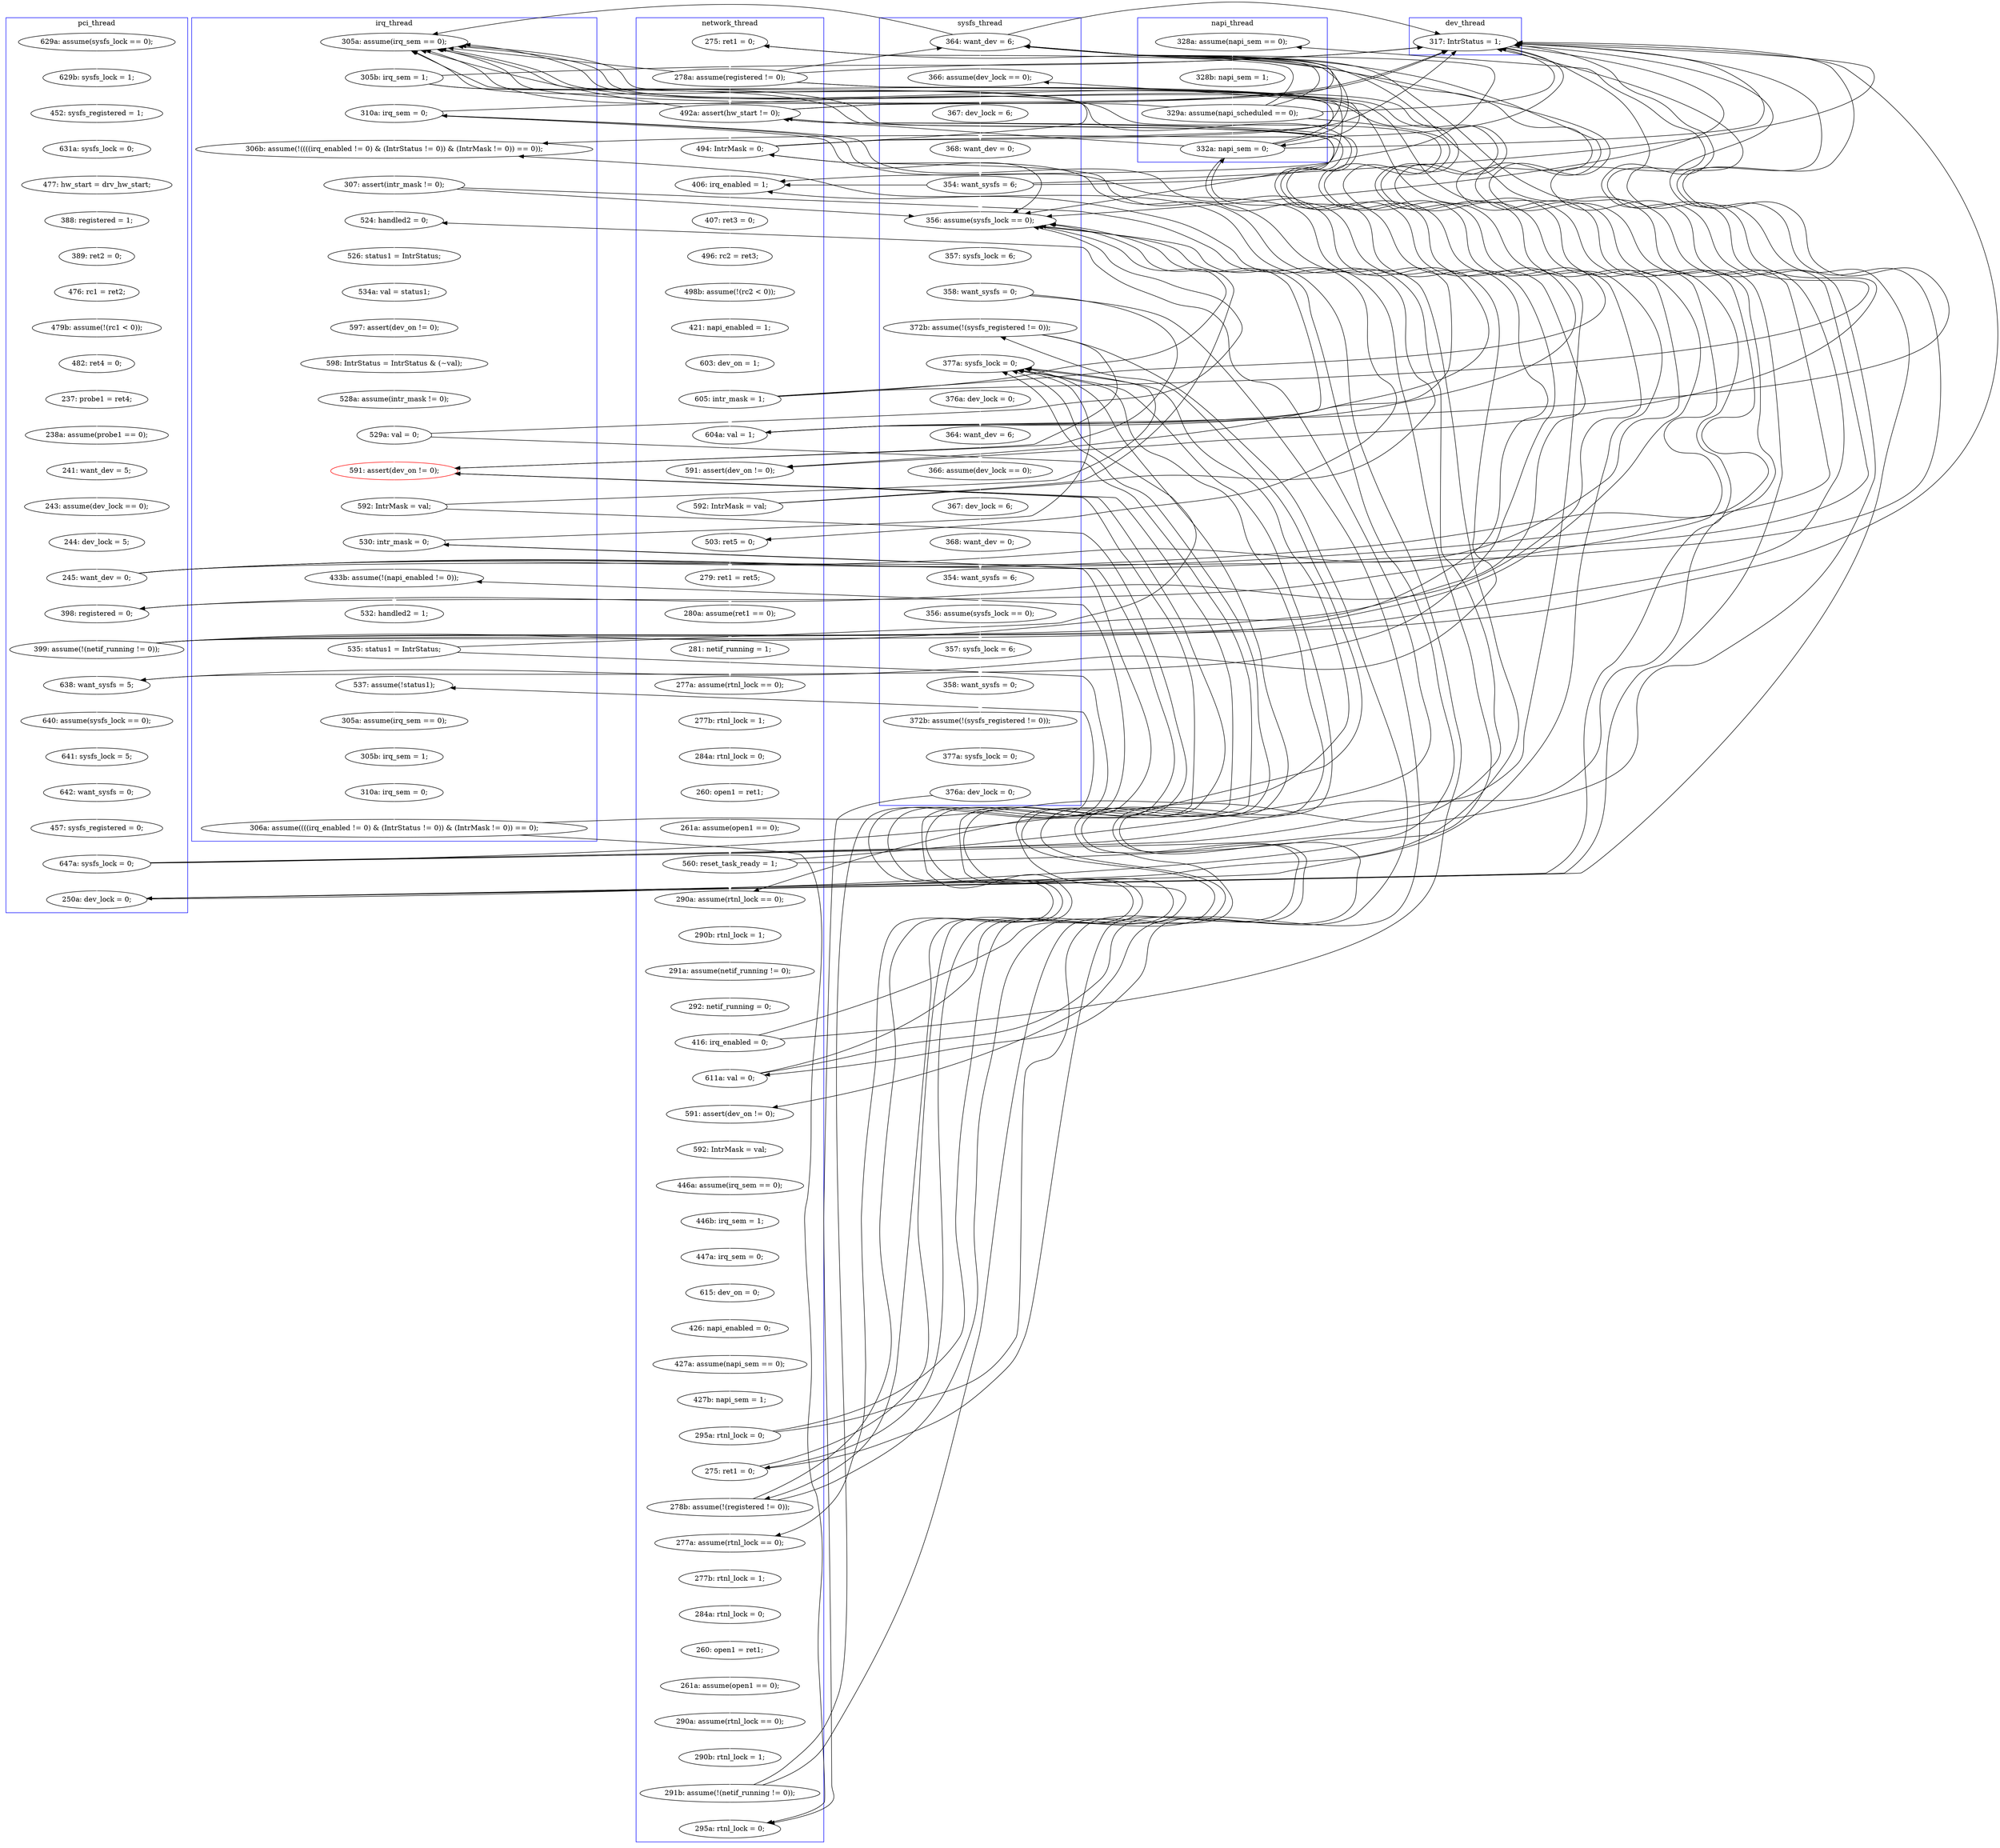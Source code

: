 digraph Counterexample {
	147 -> 170 [color = white, style = solid]
	126 -> 130 [color = white, style = solid]
	157 -> 158 [color = white, style = solid]
	181 -> 234 [color = white, style = solid]
	241 -> 281 [color = black, style = solid, constraint = false]
	102 -> 106 [color = black, style = solid, constraint = false]
	131 -> 132 [color = black, style = solid, constraint = false]
	71 -> 108 [color = black, style = solid, constraint = false]
	131 -> 141 [color = black, style = solid, constraint = false]
	71 -> 132 [color = black, style = solid, constraint = false]
	248 -> 251 [color = black, style = solid, constraint = false]
	141 -> 199 [color = black, style = solid, constraint = false]
	204 -> 234 [color = black, style = solid, constraint = false]
	71 -> 77 [color = black, style = solid, constraint = false]
	83 -> 90 [color = black, style = solid, constraint = false]
	248 -> 281 [color = black, style = solid, constraint = false]
	108 -> 109 [color = black, style = solid, constraint = false]
	154 -> 155 [color = white, style = solid]
	144 -> 146 [color = black, style = solid, constraint = false]
	240 -> 241 [color = black, style = solid, constraint = false]
	137 -> 143 [color = black, style = solid, constraint = false]
	133 -> 137 [color = white, style = solid]
	247 -> 248 [color = white, style = solid]
	265 -> 266 [color = white, style = solid]
	240 -> 281 [color = black, style = solid, constraint = false]
	95 -> 96 [color = white, style = solid]
	150 -> 153 [color = white, style = solid]
	112 -> 113 [color = white, style = solid]
	257 -> 265 [color = white, style = solid]
	68 -> 69 [color = white, style = solid]
	35 -> 40 [color = white, style = solid]
	204 -> 209 [color = white, style = solid]
	216 -> 217 [color = white, style = solid]
	252 -> 253 [color = white, style = solid]
	71 -> 74 [color = black, style = solid, constraint = false]
	54 -> 74 [color = black, style = solid, constraint = false]
	135 -> 137 [color = black, style = solid, constraint = false]
	146 -> 147 [color = white, style = solid]
	268 -> 269 [color = black, style = solid, constraint = false]
	33 -> 35 [color = white, style = solid]
	206 -> 234 [color = black, style = solid, constraint = false]
	80 -> 108 [color = black, style = solid, constraint = false]
	117 -> 132 [color = black, style = solid, constraint = false]
	284 -> 285 [color = white, style = solid]
	201 -> 234 [color = black, style = solid, constraint = false]
	113 -> 114 [color = white, style = solid]
	77 -> 80 [color = white, style = solid]
	177 -> 180 [color = white, style = solid]
	53 -> 54 [color = white, style = solid]
	274 -> 275 [color = white, style = solid]
	131 -> 135 [color = white, style = solid]
	31 -> 33 [color = white, style = solid]
	174 -> 176 [color = white, style = solid]
	83 -> 93 [color = black, style = solid, constraint = false]
	228 -> 281 [color = black, style = solid, constraint = false]
	109 -> 132 [color = black, style = solid, constraint = false]
	147 -> 199 [color = black, style = solid, constraint = false]
	54 -> 132 [color = black, style = solid, constraint = false]
	76 -> 83 [color = black, style = solid, constraint = false]
	135 -> 141 [color = black, style = solid, constraint = false]
	76 -> 108 [color = black, style = solid, constraint = false]
	291 -> 293 [color = white, style = solid]
	288 -> 289 [color = white, style = solid]
	225 -> 228 [color = white, style = solid]
	289 -> 290 [color = white, style = solid]
	241 -> 245 [color = black, style = solid, constraint = false]
	181 -> 199 [color = black, style = solid, constraint = false]
	168 -> 184 [color = white, style = solid]
	118 -> 119 [color = white, style = solid]
	240 -> 245 [color = white, style = solid]
	52 -> 53 [color = white, style = solid]
	201 -> 204 [color = black, style = solid, constraint = false]
	133 -> 141 [color = black, style = solid, constraint = false]
	209 -> 210 [color = white, style = solid]
	210 -> 215 [color = white, style = solid]
	42 -> 45 [color = white, style = solid]
	94 -> 95 [color = white, style = solid]
	269 -> 273 [color = white, style = solid]
	46 -> 47 [color = white, style = solid]
	286 -> 287 [color = white, style = solid]
	184 -> 185 [color = white, style = solid]
	158 -> 161 [color = white, style = solid]
	108 -> 118 [color = black, style = solid, constraint = false]
	108 -> 132 [color = black, style = solid, constraint = false]
	135 -> 199 [color = black, style = solid, constraint = false]
	51 -> 52 [color = white, style = solid]
	90 -> 132 [color = black, style = solid, constraint = false]
	71 -> 141 [color = black, style = solid, constraint = false]
	108 -> 112 [color = white, style = solid]
	135 -> 143 [color = white, style = solid]
	54 -> 77 [color = white, style = solid]
	54 -> 68 [color = black, style = solid, constraint = false]
	149 -> 150 [color = white, style = solid]
	224 -> 225 [color = white, style = solid]
	141 -> 143 [color = black, style = solid, constraint = false]
	170 -> 172 [color = white, style = solid]
	100 -> 102 [color = white, style = solid]
	80 -> 141 [color = black, style = solid, constraint = false]
	282 -> 284 [color = white, style = solid]
	90 -> 93 [color = black, style = solid, constraint = false]
	228 -> 238 [color = white, style = solid]
	168 -> 199 [color = black, style = solid, constraint = false]
	133 -> 199 [color = black, style = solid, constraint = false]
	117 -> 118 [color = black, style = solid, constraint = false]
	215 -> 216 [color = white, style = solid]
	71 -> 83 [color = white, style = solid]
	80 -> 90 [color = black, style = solid, constraint = false]
	47 -> 50 [color = white, style = solid]
	109 -> 141 [color = black, style = solid, constraint = false]
	185 -> 187 [color = white, style = solid]
	201 -> 206 [color = white, style = solid]
	266 -> 268 [color = white, style = solid]
	248 -> 269 [color = white, style = solid]
	238 -> 281 [color = black, style = solid, constraint = false]
	40 -> 41 [color = white, style = solid]
	114 -> 117 [color = white, style = solid]
	273 -> 274 [color = white, style = solid]
	28 -> 31 [color = white, style = solid]
	90 -> 106 [color = white, style = solid]
	235 -> 281 [color = black, style = solid, constraint = false]
	144 -> 199 [color = black, style = solid, constraint = false]
	117 -> 199 [color = white, style = solid]
	172 -> 174 [color = white, style = solid]
	180 -> 181 [color = white, style = solid]
	83 -> 141 [color = black, style = solid, constraint = false]
	76 -> 141 [color = black, style = solid, constraint = false]
	76 -> 77 [color = black, style = solid, constraint = false]
	137 -> 146 [color = white, style = solid]
	41 -> 42 [color = white, style = solid]
	193 -> 204 [color = white, style = solid]
	83 -> 108 [color = black, style = solid, constraint = false]
	80 -> 83 [color = black, style = solid, constraint = false]
	45 -> 46 [color = white, style = solid]
	106 -> 132 [color = black, style = solid, constraint = false]
	235 -> 240 [color = white, style = solid]
	54 -> 108 [color = black, style = solid, constraint = false]
	193 -> 234 [color = black, style = solid, constraint = false]
	200 -> 201 [color = white, style = solid]
	219 -> 223 [color = white, style = solid]
	50 -> 51 [color = white, style = solid]
	74 -> 76 [color = white, style = solid]
	181 -> 184 [color = black, style = solid, constraint = false]
	106 -> 109 [color = black, style = solid, constraint = false]
	80 -> 132 [color = black, style = solid, constraint = false]
	120 -> 123 [color = white, style = solid]
	102 -> 109 [color = white, style = solid]
	83 -> 132 [color = black, style = solid, constraint = false]
	228 -> 234 [color = black, style = solid, constraint = false]
	133 -> 135 [color = black, style = solid, constraint = false]
	106 -> 108 [color = black, style = solid, constraint = false]
	168 -> 170 [color = black, style = solid, constraint = false]
	245 -> 247 [color = white, style = solid]
	275 -> 277 [color = white, style = solid]
	76 -> 90 [color = white, style = solid]
	293 -> 294 [color = white, style = solid]
	295 -> 301 [color = black, style = solid, constraint = false]
	102 -> 141 [color = black, style = solid, constraint = false]
	123 -> 126 [color = white, style = solid]
	268 -> 301 [color = white, style = solid]
	90 -> 141 [color = black, style = solid, constraint = false]
	102 -> 108 [color = black, style = solid, constraint = false]
	93 -> 94 [color = white, style = solid]
	144 -> 149 [color = white, style = solid]
	130 -> 131 [color = white, style = solid]
	27 -> 28 [color = white, style = solid]
	254 -> 257 [color = white, style = solid]
	69 -> 71 [color = white, style = solid]
	143 -> 144 [color = white, style = solid]
	277 -> 281 [color = black, style = solid, constraint = false]
	153 -> 154 [color = white, style = solid]
	290 -> 291 [color = white, style = solid]
	206 -> 209 [color = black, style = solid, constraint = false]
	217 -> 219 [color = white, style = solid]
	193 -> 199 [color = black, style = solid, constraint = false]
	80 -> 93 [color = white, style = solid]
	109 -> 112 [color = black, style = solid, constraint = false]
	137 -> 141 [color = black, style = solid, constraint = false]
	156 -> 157 [color = white, style = solid]
	223 -> 224 [color = white, style = solid]
	147 -> 149 [color = black, style = solid, constraint = false]
	132 -> 133 [color = white, style = solid]
	199 -> 200 [color = white, style = solid]
	102 -> 132 [color = black, style = solid, constraint = false]
	206 -> 281 [color = white, style = solid]
	117 -> 141 [color = black, style = solid, constraint = false]
	253 -> 254 [color = white, style = solid]
	106 -> 141 [color = black, style = solid, constraint = false]
	161 -> 168 [color = white, style = solid]
	285 -> 286 [color = white, style = solid]
	176 -> 177 [color = white, style = solid]
	106 -> 118 [color = white, style = solid]
	137 -> 199 [color = black, style = solid, constraint = false]
	277 -> 301 [color = black, style = solid, constraint = false]
	109 -> 118 [color = black, style = solid, constraint = false]
	281 -> 282 [color = white, style = solid]
	54 -> 141 [color = black, style = solid, constraint = false]
	90 -> 108 [color = black, style = solid, constraint = false]
	188 -> 193 [color = white, style = solid]
	234 -> 235 [color = white, style = solid]
	187 -> 188 [color = white, style = solid]
	238 -> 241 [color = white, style = solid]
	131 -> 199 [color = black, style = solid, constraint = false]
	251 -> 252 [color = white, style = solid]
	119 -> 120 [color = white, style = solid]
	204 -> 206 [color = black, style = solid, constraint = false]
	76 -> 132 [color = black, style = solid, constraint = false]
	238 -> 240 [color = black, style = solid, constraint = false]
	235 -> 238 [color = black, style = solid, constraint = false]
	241 -> 251 [color = white, style = solid]
	294 -> 295 [color = white, style = solid]
	96 -> 100 [color = white, style = solid]
	268 -> 281 [color = black, style = solid, constraint = false]
	155 -> 156 [color = white, style = solid]
	141 -> 146 [color = black, style = solid, constraint = false]
	287 -> 288 [color = white, style = solid]
	108 -> 141 [color = black, style = solid, constraint = false]
	subgraph cluster4 {
		label = napi_thread
		color = blue
		69  [label = "328b: napi_sem = 1;"]
		71  [label = "329a: assume(napi_scheduled == 0);"]
		68  [label = "328a: assume(napi_sem == 0);"]
		83  [label = "332a: napi_sem = 0;"]
	}
	subgraph cluster7 {
		label = dev_thread
		color = blue
		141  [label = "317: IntrStatus = 1;"]
	}
	subgraph cluster1 {
		label = pci_thread
		color = blue
		96  [label = "642: want_sysfs = 0;"]
		41  [label = "389: ret2 = 0;"]
		100  [label = "457: sysfs_registered = 0;"]
		51  [label = "241: want_dev = 5;"]
		40  [label = "388: registered = 1;"]
		109  [label = "250a: dev_lock = 0;"]
		47  [label = "237: probe1 = ret4;"]
		93  [label = "638: want_sysfs = 5;"]
		52  [label = "243: assume(dev_lock == 0);"]
		27  [label = "629a: assume(sysfs_lock == 0);"]
		77  [label = "398: registered = 0;"]
		94  [label = "640: assume(sysfs_lock == 0);"]
		95  [label = "641: sysfs_lock = 5;"]
		33  [label = "631a: sysfs_lock = 0;"]
		80  [label = "399: assume(!(netif_running != 0));"]
		102  [label = "647a: sysfs_lock = 0;"]
		53  [label = "244: dev_lock = 5;"]
		31  [label = "452: sysfs_registered = 1;"]
		35  [label = "477: hw_start = drv_hw_start;"]
		42  [label = "476: rc1 = ret2;"]
		54  [label = "245: want_dev = 0;"]
		28  [label = "629b: sysfs_lock = 1;"]
		50  [label = "238a: assume(probe1 == 0);"]
		46  [label = "482: ret4 = 0;"]
		45  [label = "479b: assume(!(rc1 < 0));"]
	}
	subgraph cluster6 {
		label = sysfs_thread
		color = blue
		206  [label = "372b: assume(!(sysfs_registered != 0));"]
		294  [label = "377a: sysfs_lock = 0;"]
		295  [label = "376a: dev_lock = 0;"]
		286  [label = "367: dev_lock = 6;"]
		113  [label = "367: dev_lock = 6;"]
		281  [label = "377a: sysfs_lock = 0;"]
		199  [label = "356: assume(sysfs_lock == 0);"]
		284  [label = "364: want_dev = 6;"]
		285  [label = "366: assume(dev_lock == 0);"]
		290  [label = "357: sysfs_lock = 6;"]
		289  [label = "356: assume(sysfs_lock == 0);"]
		201  [label = "358: want_sysfs = 0;"]
		200  [label = "357: sysfs_lock = 6;"]
		288  [label = "354: want_sysfs = 6;"]
		291  [label = "358: want_sysfs = 0;"]
		287  [label = "368: want_dev = 0;"]
		108  [label = "364: want_dev = 6;"]
		293  [label = "372b: assume(!(sysfs_registered != 0));"]
		282  [label = "376a: dev_lock = 0;"]
		114  [label = "368: want_dev = 0;"]
		117  [label = "354: want_sysfs = 6;"]
		112  [label = "366: assume(dev_lock == 0);"]
	}
	subgraph cluster3 {
		label = irq_thread
		color = blue
		269  [label = "537: assume(!status1);"]
		181  [label = "529a: val = 0;"]
		132  [label = "305a: assume(irq_sem == 0);"]
		137  [label = "310a: irq_sem = 0;"]
		172  [label = "526: status1 = IntrStatus;"]
		248  [label = "535: status1 = IntrStatus;"]
		273  [label = "305a: assume(irq_sem == 0);"]
		177  [label = "598: IntrStatus = IntrStatus & (~val);"]
		240  [label = "530: intr_mask = 0;"]
		147  [label = "307: assert(intr_mask != 0);"]
		133  [label = "305b: irq_sem = 1;"]
		176  [label = "597: assert(dev_on != 0);"]
		247  [label = "532: handled2 = 1;"]
		235  [label = "592: IntrMask = val;"]
		180  [label = "528a: assume(intr_mask != 0);"]
		234  [label = "591: assert(dev_on != 0);", color = red]
		245  [label = "433b: assume(!(napi_enabled != 0));"]
		275  [label = "310a: irq_sem = 0;"]
		170  [label = "524: handled2 = 0;"]
		174  [label = "534a: val = status1;"]
		274  [label = "305b: irq_sem = 1;"]
		146  [label = "306b: assume(!((((irq_enabled != 0) & (IntrStatus != 0)) & (IntrMask != 0)) == 0));"]
		277  [label = "306a: assume((((irq_enabled != 0) & (IntrStatus != 0)) & (IntrMask != 0)) == 0);"]
	}
	subgraph cluster2 {
		label = network_thread
		color = blue
		228  [label = "295a: rtnl_lock = 0;"]
		118  [label = "406: irq_enabled = 1;"]
		76  [label = "278a: assume(registered != 0);"]
		157  [label = "284a: rtnl_lock = 0;"]
		185  [label = "290b: rtnl_lock = 1;"]
		150  [label = "279: ret1 = ret5;"]
		154  [label = "281: netif_running = 1;"]
		106  [label = "494: IntrMask = 0;"]
		254  [label = "260: open1 = ret1;"]
		238  [label = "275: ret1 = 0;"]
		204  [label = "611a: val = 0;"]
		135  [label = "604a: val = 1;"]
		225  [label = "427b: napi_sem = 1;"]
		90  [label = "492a: assert(hw_start != 0);"]
		126  [label = "421: napi_enabled = 1;"]
		215  [label = "446a: assume(irq_sem == 0);"]
		74  [label = "275: ret1 = 0;"]
		253  [label = "284a: rtnl_lock = 0;"]
		257  [label = "261a: assume(open1 == 0);"]
		265  [label = "290a: assume(rtnl_lock == 0);"]
		188  [label = "292: netif_running = 0;"]
		187  [label = "291a: assume(netif_running != 0);"]
		223  [label = "426: napi_enabled = 0;"]
		119  [label = "407: ret3 = 0;"]
		144  [label = "592: IntrMask = val;"]
		241  [label = "278b: assume(!(registered != 0));"]
		224  [label = "427a: assume(napi_sem == 0);"]
		155  [label = "277a: assume(rtnl_lock == 0);"]
		123  [label = "498b: assume(!(rc2 < 0));"]
		217  [label = "447a: irq_sem = 0;"]
		251  [label = "277a: assume(rtnl_lock == 0);"]
		153  [label = "280a: assume(ret1 == 0);"]
		193  [label = "416: irq_enabled = 0;"]
		156  [label = "277b: rtnl_lock = 1;"]
		301  [label = "295a: rtnl_lock = 0;"]
		158  [label = "260: open1 = ret1;"]
		168  [label = "560: reset_task_ready = 1;"]
		143  [label = "591: assert(dev_on != 0);"]
		130  [label = "603: dev_on = 1;"]
		266  [label = "290b: rtnl_lock = 1;"]
		209  [label = "591: assert(dev_on != 0);"]
		131  [label = "605: intr_mask = 1;"]
		216  [label = "446b: irq_sem = 1;"]
		161  [label = "261a: assume(open1 == 0);"]
		268  [label = "291b: assume(!(netif_running != 0));"]
		252  [label = "277b: rtnl_lock = 1;"]
		149  [label = "503: ret5 = 0;"]
		184  [label = "290a: assume(rtnl_lock == 0);"]
		219  [label = "615: dev_on = 0;"]
		120  [label = "496: rc2 = ret3;"]
		210  [label = "592: IntrMask = val;"]
	}
}